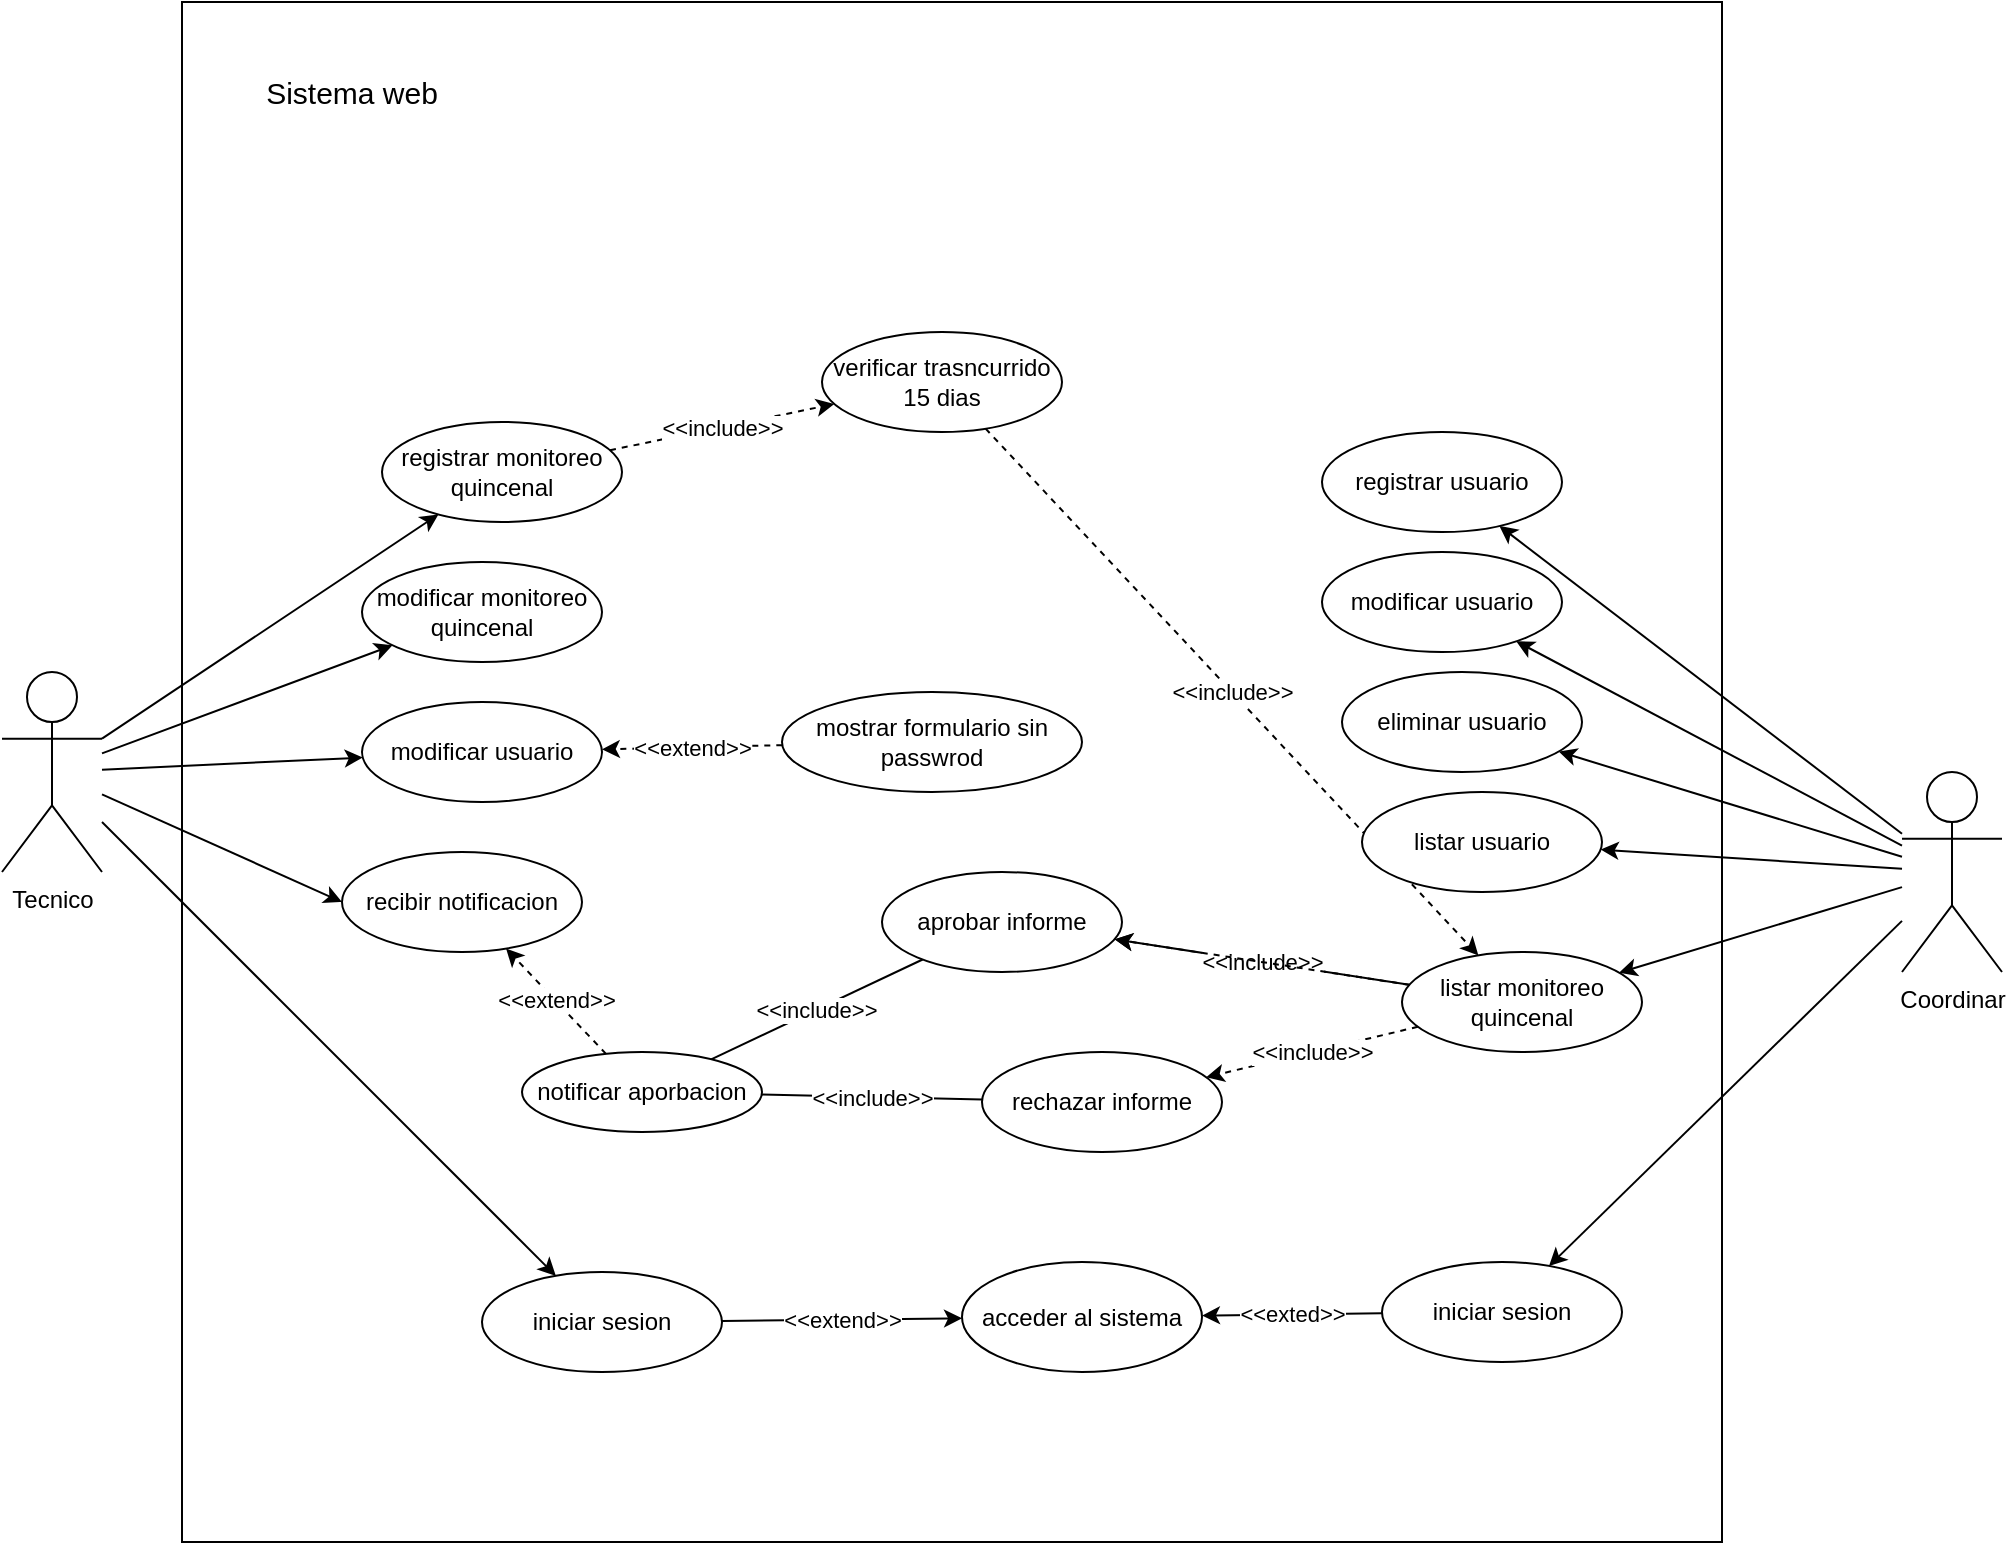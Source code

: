 <mxfile>
    <diagram id="u5rJVR3I6uRly9Z14s17" name="usesCaseOblivion">
        <mxGraphModel dx="1792" dy="1731" grid="1" gridSize="10" guides="1" tooltips="1" connect="1" arrows="1" fold="1" page="1" pageScale="1" pageWidth="827" pageHeight="1169" math="0" shadow="0">
            <root>
                <mxCell id="0"/>
                <mxCell id="1" parent="0"/>
                <mxCell id="38" value="" style="whiteSpace=wrap;html=1;aspect=fixed;" vertex="1" parent="1">
                    <mxGeometry x="70" y="-175" width="770" height="770" as="geometry"/>
                </mxCell>
                <mxCell id="37" value="&amp;lt;&amp;lt;include&amp;gt;&amp;gt;" style="edgeStyle=none;rounded=1;orthogonalLoop=1;jettySize=auto;html=1;dashed=1;startArrow=none;startFill=0;endArrow=classic;endFill=1;" edge="1" parent="1" source="31" target="3">
                    <mxGeometry relative="1" as="geometry"/>
                </mxCell>
                <mxCell id="1W9r8MoCh_ZaJ-FU2TnW-8" style="rounded=0;orthogonalLoop=1;jettySize=auto;html=1;" parent="1" source="2" target="1W9r8MoCh_ZaJ-FU2TnW-3" edge="1">
                    <mxGeometry relative="1" as="geometry"/>
                </mxCell>
                <mxCell id="1W9r8MoCh_ZaJ-FU2TnW-9" style="edgeStyle=none;rounded=0;orthogonalLoop=1;jettySize=auto;html=1;" parent="1" source="2" target="1W9r8MoCh_ZaJ-FU2TnW-4" edge="1">
                    <mxGeometry relative="1" as="geometry"/>
                </mxCell>
                <mxCell id="1W9r8MoCh_ZaJ-FU2TnW-10" style="edgeStyle=none;rounded=0;orthogonalLoop=1;jettySize=auto;html=1;" parent="1" source="2" target="1W9r8MoCh_ZaJ-FU2TnW-7" edge="1">
                    <mxGeometry relative="1" as="geometry"/>
                </mxCell>
                <mxCell id="1W9r8MoCh_ZaJ-FU2TnW-14" style="edgeStyle=none;rounded=0;orthogonalLoop=1;jettySize=auto;html=1;" parent="1" source="2" target="1W9r8MoCh_ZaJ-FU2TnW-12" edge="1">
                    <mxGeometry relative="1" as="geometry"/>
                </mxCell>
                <mxCell id="26" style="edgeStyle=none;rounded=0;orthogonalLoop=1;jettySize=auto;html=1;entryX=0;entryY=0.5;entryDx=0;entryDy=0;endArrow=classic;endFill=1;startArrow=none;startFill=0;" edge="1" parent="1" source="2" target="23">
                    <mxGeometry relative="1" as="geometry"/>
                </mxCell>
                <mxCell id="2" value="Tecnico" style="shape=umlActor;verticalLabelPosition=bottom;verticalAlign=top;html=1;outlineConnect=0;" parent="1" vertex="1">
                    <mxGeometry x="-20" y="160" width="50" height="100" as="geometry"/>
                </mxCell>
                <mxCell id="32" value="&amp;lt;&amp;lt;include&amp;gt;&amp;gt;" style="edgeStyle=none;rounded=1;orthogonalLoop=1;jettySize=auto;html=1;dashed=1;startArrow=none;startFill=0;endArrow=classic;endFill=1;" edge="1" parent="1" source="1W9r8MoCh_ZaJ-FU2TnW-3" target="31">
                    <mxGeometry relative="1" as="geometry"/>
                </mxCell>
                <mxCell id="1W9r8MoCh_ZaJ-FU2TnW-3" value="registrar monitoreo quincenal" style="ellipse;whiteSpace=wrap;html=1;" parent="1" vertex="1">
                    <mxGeometry x="170" y="35" width="120" height="50" as="geometry"/>
                </mxCell>
                <mxCell id="1W9r8MoCh_ZaJ-FU2TnW-4" value="modificar monitoreo quincenal" style="ellipse;whiteSpace=wrap;html=1;" parent="1" vertex="1">
                    <mxGeometry x="160" y="105" width="120" height="50" as="geometry"/>
                </mxCell>
                <mxCell id="1W9r8MoCh_ZaJ-FU2TnW-7" value="modificar usuario" style="ellipse;whiteSpace=wrap;html=1;" parent="1" vertex="1">
                    <mxGeometry x="160" y="175" width="120" height="50" as="geometry"/>
                </mxCell>
                <mxCell id="1W9r8MoCh_ZaJ-FU2TnW-19" style="edgeStyle=none;rounded=0;orthogonalLoop=1;jettySize=auto;html=1;" parent="1" source="1W9r8MoCh_ZaJ-FU2TnW-11" target="1W9r8MoCh_ZaJ-FU2TnW-18" edge="1">
                    <mxGeometry relative="1" as="geometry"/>
                </mxCell>
                <mxCell id="7" style="edgeStyle=none;rounded=0;orthogonalLoop=1;jettySize=auto;html=1;" edge="1" parent="1" source="1W9r8MoCh_ZaJ-FU2TnW-11" target="3">
                    <mxGeometry relative="1" as="geometry"/>
                </mxCell>
                <mxCell id="8" style="edgeStyle=none;rounded=0;orthogonalLoop=1;jettySize=auto;html=1;" edge="1" parent="1" source="1W9r8MoCh_ZaJ-FU2TnW-11" target="1W9r8MoCh_ZaJ-FU2TnW-24">
                    <mxGeometry relative="1" as="geometry"/>
                </mxCell>
                <mxCell id="9" style="edgeStyle=none;rounded=0;orthogonalLoop=1;jettySize=auto;html=1;" edge="1" parent="1" source="1W9r8MoCh_ZaJ-FU2TnW-11" target="1W9r8MoCh_ZaJ-FU2TnW-23">
                    <mxGeometry relative="1" as="geometry"/>
                </mxCell>
                <mxCell id="10" style="edgeStyle=none;rounded=0;orthogonalLoop=1;jettySize=auto;html=1;" edge="1" parent="1" source="1W9r8MoCh_ZaJ-FU2TnW-11" target="1W9r8MoCh_ZaJ-FU2TnW-22">
                    <mxGeometry relative="1" as="geometry"/>
                </mxCell>
                <mxCell id="11" style="edgeStyle=none;rounded=0;orthogonalLoop=1;jettySize=auto;html=1;" edge="1" parent="1" source="1W9r8MoCh_ZaJ-FU2TnW-11" target="1W9r8MoCh_ZaJ-FU2TnW-21">
                    <mxGeometry relative="1" as="geometry"/>
                </mxCell>
                <mxCell id="1W9r8MoCh_ZaJ-FU2TnW-11" value="Coordinar" style="shape=umlActor;verticalLabelPosition=bottom;verticalAlign=top;html=1;outlineConnect=0;" parent="1" vertex="1">
                    <mxGeometry x="930" y="210" width="50" height="100" as="geometry"/>
                </mxCell>
                <mxCell id="1W9r8MoCh_ZaJ-FU2TnW-16" value="&amp;lt;&amp;lt;extend&amp;gt;&amp;gt;" style="edgeStyle=none;rounded=0;orthogonalLoop=1;jettySize=auto;html=1;" parent="1" source="1W9r8MoCh_ZaJ-FU2TnW-12" target="1W9r8MoCh_ZaJ-FU2TnW-15" edge="1">
                    <mxGeometry relative="1" as="geometry"/>
                </mxCell>
                <mxCell id="1W9r8MoCh_ZaJ-FU2TnW-12" value="iniciar sesion" style="ellipse;whiteSpace=wrap;html=1;" parent="1" vertex="1">
                    <mxGeometry x="220" y="460" width="120" height="50" as="geometry"/>
                </mxCell>
                <mxCell id="1W9r8MoCh_ZaJ-FU2TnW-15" value="acceder al sistema" style="ellipse;whiteSpace=wrap;html=1;" parent="1" vertex="1">
                    <mxGeometry x="460" y="455" width="120" height="55" as="geometry"/>
                </mxCell>
                <mxCell id="1W9r8MoCh_ZaJ-FU2TnW-20" value="&amp;lt;&amp;lt;exted&amp;gt;&amp;gt;" style="edgeStyle=none;rounded=0;orthogonalLoop=1;jettySize=auto;html=1;" parent="1" source="1W9r8MoCh_ZaJ-FU2TnW-18" target="1W9r8MoCh_ZaJ-FU2TnW-15" edge="1">
                    <mxGeometry relative="1" as="geometry"/>
                </mxCell>
                <mxCell id="1W9r8MoCh_ZaJ-FU2TnW-18" value="iniciar sesion" style="ellipse;whiteSpace=wrap;html=1;" parent="1" vertex="1">
                    <mxGeometry x="670" y="455" width="120" height="50" as="geometry"/>
                </mxCell>
                <mxCell id="1W9r8MoCh_ZaJ-FU2TnW-21" value="registrar usuario" style="ellipse;whiteSpace=wrap;html=1;" parent="1" vertex="1">
                    <mxGeometry x="640" y="40" width="120" height="50" as="geometry"/>
                </mxCell>
                <mxCell id="1W9r8MoCh_ZaJ-FU2TnW-22" value="modificar usuario" style="ellipse;whiteSpace=wrap;html=1;" parent="1" vertex="1">
                    <mxGeometry x="640" y="100" width="120" height="50" as="geometry"/>
                </mxCell>
                <mxCell id="1W9r8MoCh_ZaJ-FU2TnW-23" value="eliminar usuario" style="ellipse;whiteSpace=wrap;html=1;" parent="1" vertex="1">
                    <mxGeometry x="650" y="160" width="120" height="50" as="geometry"/>
                </mxCell>
                <mxCell id="1W9r8MoCh_ZaJ-FU2TnW-24" value="listar usuario" style="ellipse;whiteSpace=wrap;html=1;" parent="1" vertex="1">
                    <mxGeometry x="660" y="220" width="120" height="50" as="geometry"/>
                </mxCell>
                <mxCell id="1W9r8MoCh_ZaJ-FU2TnW-32" value="&lt;font style=&quot;font-size: 15px&quot;&gt;Sistema web&lt;/font&gt;" style="text;html=1;strokeColor=none;fillColor=none;align=center;verticalAlign=middle;whiteSpace=wrap;rounded=0;" parent="1" vertex="1">
                    <mxGeometry x="90" y="-140" width="130" height="20" as="geometry"/>
                </mxCell>
                <mxCell id="5" value="&amp;lt;&amp;lt;include&amp;gt;&amp;gt;" style="rounded=0;orthogonalLoop=1;jettySize=auto;html=1;" edge="1" parent="1" source="3" target="4">
                    <mxGeometry relative="1" as="geometry"/>
                </mxCell>
                <mxCell id="12" value="" style="edgeStyle=none;rounded=0;orthogonalLoop=1;jettySize=auto;html=1;dashed=1;" edge="1" parent="1" source="3" target="4">
                    <mxGeometry relative="1" as="geometry"/>
                </mxCell>
                <mxCell id="14" value="&amp;lt;&amp;lt;include&amp;gt;&amp;gt;" style="edgeStyle=none;rounded=0;orthogonalLoop=1;jettySize=auto;html=1;dashed=1;" edge="1" parent="1" source="3" target="13">
                    <mxGeometry relative="1" as="geometry"/>
                </mxCell>
                <mxCell id="3" value="listar monitoreo quincenal" style="ellipse;whiteSpace=wrap;html=1;" vertex="1" parent="1">
                    <mxGeometry x="680" y="300" width="120" height="50" as="geometry"/>
                </mxCell>
                <mxCell id="22" value="&amp;lt;&amp;lt;include&amp;gt;&amp;gt;" style="edgeStyle=none;rounded=0;orthogonalLoop=1;jettySize=auto;html=1;endArrow=none;endFill=0;" edge="1" parent="1" source="4" target="20">
                    <mxGeometry relative="1" as="geometry"/>
                </mxCell>
                <mxCell id="4" value="aprobar informe" style="ellipse;whiteSpace=wrap;html=1;" vertex="1" parent="1">
                    <mxGeometry x="420" y="260" width="120" height="50" as="geometry"/>
                </mxCell>
                <mxCell id="21" value="&amp;lt;&amp;lt;include&amp;gt;&amp;gt;" style="edgeStyle=none;rounded=0;orthogonalLoop=1;jettySize=auto;html=1;endArrow=none;endFill=0;" edge="1" parent="1" source="13" target="20">
                    <mxGeometry relative="1" as="geometry"/>
                </mxCell>
                <mxCell id="13" value="rechazar informe" style="ellipse;whiteSpace=wrap;html=1;" vertex="1" parent="1">
                    <mxGeometry x="470" y="350" width="120" height="50" as="geometry"/>
                </mxCell>
                <mxCell id="24" value="&amp;lt;&amp;lt;extend&amp;gt;&amp;gt;" style="edgeStyle=none;rounded=0;orthogonalLoop=1;jettySize=auto;html=1;endArrow=classic;endFill=1;dashed=1;" edge="1" parent="1" source="20" target="23">
                    <mxGeometry relative="1" as="geometry"/>
                </mxCell>
                <mxCell id="20" value="notificar aporbacion" style="ellipse;whiteSpace=wrap;html=1;" vertex="1" parent="1">
                    <mxGeometry x="240" y="350" width="120" height="40" as="geometry"/>
                </mxCell>
                <mxCell id="23" value="recibir notificacion" style="ellipse;whiteSpace=wrap;html=1;" vertex="1" parent="1">
                    <mxGeometry x="150" y="250" width="120" height="50" as="geometry"/>
                </mxCell>
                <mxCell id="31" value="verificar trasncurrido 15 dias" style="ellipse;whiteSpace=wrap;html=1;" vertex="1" parent="1">
                    <mxGeometry x="390" y="-10" width="120" height="50" as="geometry"/>
                </mxCell>
                <mxCell id="34" value="&amp;lt;&amp;lt;extend&amp;gt;&amp;gt;" style="edgeStyle=none;rounded=1;orthogonalLoop=1;jettySize=auto;html=1;dashed=1;startArrow=none;startFill=0;endArrow=classic;endFill=1;" edge="1" parent="1" source="33" target="1W9r8MoCh_ZaJ-FU2TnW-7">
                    <mxGeometry relative="1" as="geometry"/>
                </mxCell>
                <mxCell id="33" value="mostrar formulario sin passwrod" style="ellipse;whiteSpace=wrap;html=1;" vertex="1" parent="1">
                    <mxGeometry x="370" y="170" width="150" height="50" as="geometry"/>
                </mxCell>
            </root>
        </mxGraphModel>
    </diagram>
</mxfile>